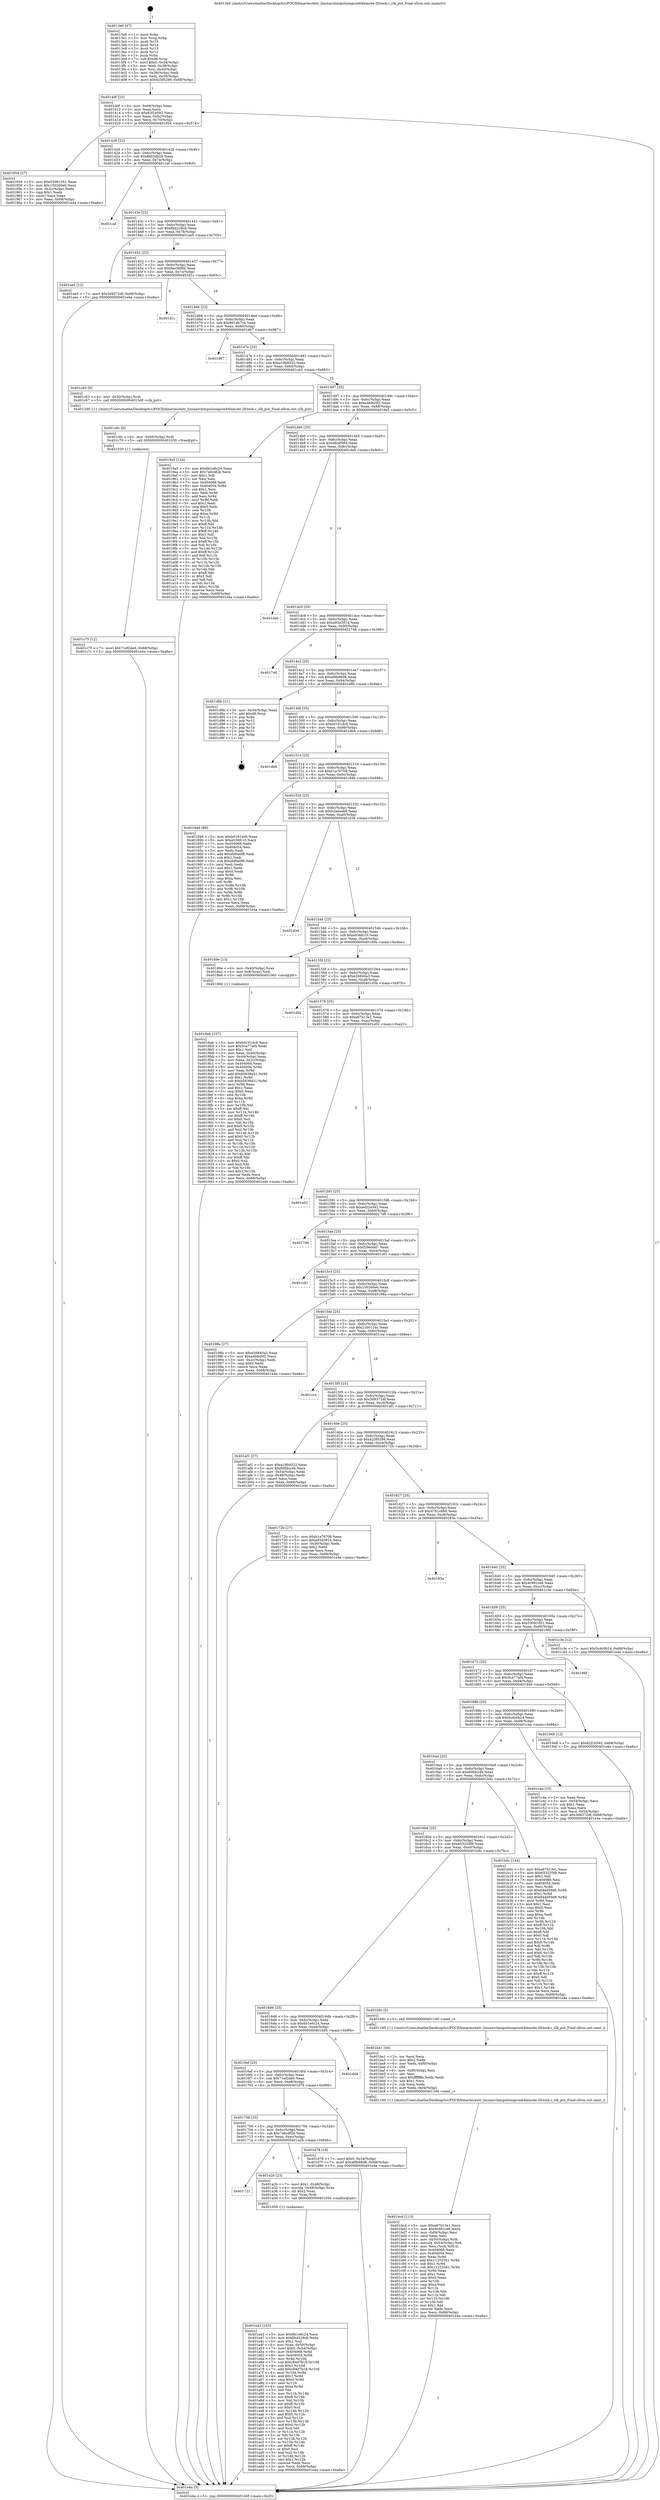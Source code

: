digraph "0x4013e0" {
  label = "0x4013e0 (/mnt/c/Users/mathe/Desktop/tcc/POCII/binaries/extr_linuxarchmipsloongson64lemote-2fclock.c_clk_put_Final-ollvm.out::main(0))"
  labelloc = "t"
  node[shape=record]

  Entry [label="",width=0.3,height=0.3,shape=circle,fillcolor=black,style=filled]
  "0x40140f" [label="{
     0x40140f [23]\l
     | [instrs]\l
     &nbsp;&nbsp;0x40140f \<+3\>: mov -0x68(%rbp),%eax\l
     &nbsp;&nbsp;0x401412 \<+2\>: mov %eax,%ecx\l
     &nbsp;&nbsp;0x401414 \<+6\>: sub $0x82f1b592,%ecx\l
     &nbsp;&nbsp;0x40141a \<+3\>: mov %eax,-0x6c(%rbp)\l
     &nbsp;&nbsp;0x40141d \<+3\>: mov %ecx,-0x70(%rbp)\l
     &nbsp;&nbsp;0x401420 \<+6\>: je 0000000000401954 \<main+0x574\>\l
  }"]
  "0x401954" [label="{
     0x401954 [27]\l
     | [instrs]\l
     &nbsp;&nbsp;0x401954 \<+5\>: mov $0x53081051,%eax\l
     &nbsp;&nbsp;0x401959 \<+5\>: mov $0x150260e6,%ecx\l
     &nbsp;&nbsp;0x40195e \<+3\>: mov -0x2c(%rbp),%edx\l
     &nbsp;&nbsp;0x401961 \<+3\>: cmp $0x1,%edx\l
     &nbsp;&nbsp;0x401964 \<+3\>: cmovl %ecx,%eax\l
     &nbsp;&nbsp;0x401967 \<+3\>: mov %eax,-0x68(%rbp)\l
     &nbsp;&nbsp;0x40196a \<+5\>: jmp 0000000000401e4a \<main+0xa6a\>\l
  }"]
  "0x401426" [label="{
     0x401426 [22]\l
     | [instrs]\l
     &nbsp;&nbsp;0x401426 \<+5\>: jmp 000000000040142b \<main+0x4b\>\l
     &nbsp;&nbsp;0x40142b \<+3\>: mov -0x6c(%rbp),%eax\l
     &nbsp;&nbsp;0x40142e \<+5\>: sub $0x86034b26,%eax\l
     &nbsp;&nbsp;0x401433 \<+3\>: mov %eax,-0x74(%rbp)\l
     &nbsp;&nbsp;0x401436 \<+6\>: je 0000000000401caf \<main+0x8cf\>\l
  }"]
  Exit [label="",width=0.3,height=0.3,shape=circle,fillcolor=black,style=filled,peripheries=2]
  "0x401caf" [label="{
     0x401caf\l
  }", style=dashed]
  "0x40143c" [label="{
     0x40143c [22]\l
     | [instrs]\l
     &nbsp;&nbsp;0x40143c \<+5\>: jmp 0000000000401441 \<main+0x61\>\l
     &nbsp;&nbsp;0x401441 \<+3\>: mov -0x6c(%rbp),%eax\l
     &nbsp;&nbsp;0x401444 \<+5\>: sub $0x8b4228c8,%eax\l
     &nbsp;&nbsp;0x401449 \<+3\>: mov %eax,-0x78(%rbp)\l
     &nbsp;&nbsp;0x40144c \<+6\>: je 0000000000401ae5 \<main+0x705\>\l
  }"]
  "0x401c75" [label="{
     0x401c75 [12]\l
     | [instrs]\l
     &nbsp;&nbsp;0x401c75 \<+7\>: movl $0x71ef2de0,-0x68(%rbp)\l
     &nbsp;&nbsp;0x401c7c \<+5\>: jmp 0000000000401e4a \<main+0xa6a\>\l
  }"]
  "0x401ae5" [label="{
     0x401ae5 [12]\l
     | [instrs]\l
     &nbsp;&nbsp;0x401ae5 \<+7\>: movl $0x3d8372df,-0x68(%rbp)\l
     &nbsp;&nbsp;0x401aec \<+5\>: jmp 0000000000401e4a \<main+0xa6a\>\l
  }"]
  "0x401452" [label="{
     0x401452 [22]\l
     | [instrs]\l
     &nbsp;&nbsp;0x401452 \<+5\>: jmp 0000000000401457 \<main+0x77\>\l
     &nbsp;&nbsp;0x401457 \<+3\>: mov -0x6c(%rbp),%eax\l
     &nbsp;&nbsp;0x40145a \<+5\>: sub $0x8ee56f0d,%eax\l
     &nbsp;&nbsp;0x40145f \<+3\>: mov %eax,-0x7c(%rbp)\l
     &nbsp;&nbsp;0x401462 \<+6\>: je 0000000000401d1c \<main+0x93c\>\l
  }"]
  "0x401c6c" [label="{
     0x401c6c [9]\l
     | [instrs]\l
     &nbsp;&nbsp;0x401c6c \<+4\>: mov -0x50(%rbp),%rdi\l
     &nbsp;&nbsp;0x401c70 \<+5\>: call 0000000000401030 \<free@plt\>\l
     | [calls]\l
     &nbsp;&nbsp;0x401030 \{1\} (unknown)\l
  }"]
  "0x401d1c" [label="{
     0x401d1c\l
  }", style=dashed]
  "0x401468" [label="{
     0x401468 [22]\l
     | [instrs]\l
     &nbsp;&nbsp;0x401468 \<+5\>: jmp 000000000040146d \<main+0x8d\>\l
     &nbsp;&nbsp;0x40146d \<+3\>: mov -0x6c(%rbp),%eax\l
     &nbsp;&nbsp;0x401470 \<+5\>: sub $0x9d1db7cb,%eax\l
     &nbsp;&nbsp;0x401475 \<+3\>: mov %eax,-0x80(%rbp)\l
     &nbsp;&nbsp;0x401478 \<+6\>: je 0000000000401d67 \<main+0x987\>\l
  }"]
  "0x401bcd" [label="{
     0x401bcd [113]\l
     | [instrs]\l
     &nbsp;&nbsp;0x401bcd \<+5\>: mov $0xe67b13e1,%ecx\l
     &nbsp;&nbsp;0x401bd2 \<+5\>: mov $0x4c991ce8,%edx\l
     &nbsp;&nbsp;0x401bd7 \<+6\>: mov -0xf4(%rbp),%esi\l
     &nbsp;&nbsp;0x401bdd \<+3\>: imul %eax,%esi\l
     &nbsp;&nbsp;0x401be0 \<+4\>: mov -0x50(%rbp),%rdi\l
     &nbsp;&nbsp;0x401be4 \<+4\>: movslq -0x54(%rbp),%r8\l
     &nbsp;&nbsp;0x401be8 \<+4\>: mov %esi,(%rdi,%r8,4)\l
     &nbsp;&nbsp;0x401bec \<+7\>: mov 0x404068,%eax\l
     &nbsp;&nbsp;0x401bf3 \<+7\>: mov 0x404054,%esi\l
     &nbsp;&nbsp;0x401bfa \<+3\>: mov %eax,%r9d\l
     &nbsp;&nbsp;0x401bfd \<+7\>: add $0x11252561,%r9d\l
     &nbsp;&nbsp;0x401c04 \<+4\>: sub $0x1,%r9d\l
     &nbsp;&nbsp;0x401c08 \<+7\>: sub $0x11252561,%r9d\l
     &nbsp;&nbsp;0x401c0f \<+4\>: imul %r9d,%eax\l
     &nbsp;&nbsp;0x401c13 \<+3\>: and $0x1,%eax\l
     &nbsp;&nbsp;0x401c16 \<+3\>: cmp $0x0,%eax\l
     &nbsp;&nbsp;0x401c19 \<+4\>: sete %r10b\l
     &nbsp;&nbsp;0x401c1d \<+3\>: cmp $0xa,%esi\l
     &nbsp;&nbsp;0x401c20 \<+4\>: setl %r11b\l
     &nbsp;&nbsp;0x401c24 \<+3\>: mov %r10b,%bl\l
     &nbsp;&nbsp;0x401c27 \<+3\>: and %r11b,%bl\l
     &nbsp;&nbsp;0x401c2a \<+3\>: xor %r11b,%r10b\l
     &nbsp;&nbsp;0x401c2d \<+3\>: or %r10b,%bl\l
     &nbsp;&nbsp;0x401c30 \<+3\>: test $0x1,%bl\l
     &nbsp;&nbsp;0x401c33 \<+3\>: cmovne %edx,%ecx\l
     &nbsp;&nbsp;0x401c36 \<+3\>: mov %ecx,-0x68(%rbp)\l
     &nbsp;&nbsp;0x401c39 \<+5\>: jmp 0000000000401e4a \<main+0xa6a\>\l
  }"]
  "0x401d67" [label="{
     0x401d67\l
  }", style=dashed]
  "0x40147e" [label="{
     0x40147e [25]\l
     | [instrs]\l
     &nbsp;&nbsp;0x40147e \<+5\>: jmp 0000000000401483 \<main+0xa3\>\l
     &nbsp;&nbsp;0x401483 \<+3\>: mov -0x6c(%rbp),%eax\l
     &nbsp;&nbsp;0x401486 \<+5\>: sub $0xa18b9322,%eax\l
     &nbsp;&nbsp;0x40148b \<+6\>: mov %eax,-0x84(%rbp)\l
     &nbsp;&nbsp;0x401491 \<+6\>: je 0000000000401c63 \<main+0x883\>\l
  }"]
  "0x401ba1" [label="{
     0x401ba1 [44]\l
     | [instrs]\l
     &nbsp;&nbsp;0x401ba1 \<+2\>: xor %ecx,%ecx\l
     &nbsp;&nbsp;0x401ba3 \<+5\>: mov $0x2,%edx\l
     &nbsp;&nbsp;0x401ba8 \<+6\>: mov %edx,-0xf0(%rbp)\l
     &nbsp;&nbsp;0x401bae \<+1\>: cltd\l
     &nbsp;&nbsp;0x401baf \<+6\>: mov -0xf0(%rbp),%esi\l
     &nbsp;&nbsp;0x401bb5 \<+2\>: idiv %esi\l
     &nbsp;&nbsp;0x401bb7 \<+6\>: imul $0xfffffffe,%edx,%edx\l
     &nbsp;&nbsp;0x401bbd \<+3\>: sub $0x1,%ecx\l
     &nbsp;&nbsp;0x401bc0 \<+2\>: sub %ecx,%edx\l
     &nbsp;&nbsp;0x401bc2 \<+6\>: mov %edx,-0xf4(%rbp)\l
     &nbsp;&nbsp;0x401bc8 \<+5\>: call 0000000000401160 \<next_i\>\l
     | [calls]\l
     &nbsp;&nbsp;0x401160 \{1\} (/mnt/c/Users/mathe/Desktop/tcc/POCII/binaries/extr_linuxarchmipsloongson64lemote-2fclock.c_clk_put_Final-ollvm.out::next_i)\l
  }"]
  "0x401c63" [label="{
     0x401c63 [9]\l
     | [instrs]\l
     &nbsp;&nbsp;0x401c63 \<+4\>: mov -0x50(%rbp),%rdi\l
     &nbsp;&nbsp;0x401c67 \<+5\>: call 00000000004013d0 \<clk_put\>\l
     | [calls]\l
     &nbsp;&nbsp;0x4013d0 \{1\} (/mnt/c/Users/mathe/Desktop/tcc/POCII/binaries/extr_linuxarchmipsloongson64lemote-2fclock.c_clk_put_Final-ollvm.out::clk_put)\l
  }"]
  "0x401497" [label="{
     0x401497 [25]\l
     | [instrs]\l
     &nbsp;&nbsp;0x401497 \<+5\>: jmp 000000000040149c \<main+0xbc\>\l
     &nbsp;&nbsp;0x40149c \<+3\>: mov -0x6c(%rbp),%eax\l
     &nbsp;&nbsp;0x40149f \<+5\>: sub $0xa4b8d5f2,%eax\l
     &nbsp;&nbsp;0x4014a4 \<+6\>: mov %eax,-0x88(%rbp)\l
     &nbsp;&nbsp;0x4014aa \<+6\>: je 00000000004019a5 \<main+0x5c5\>\l
  }"]
  "0x401a42" [label="{
     0x401a42 [163]\l
     | [instrs]\l
     &nbsp;&nbsp;0x401a42 \<+5\>: mov $0x6b1e6c24,%ecx\l
     &nbsp;&nbsp;0x401a47 \<+5\>: mov $0x8b4228c8,%edx\l
     &nbsp;&nbsp;0x401a4c \<+3\>: mov $0x1,%sil\l
     &nbsp;&nbsp;0x401a4f \<+4\>: mov %rax,-0x50(%rbp)\l
     &nbsp;&nbsp;0x401a53 \<+7\>: movl $0x0,-0x54(%rbp)\l
     &nbsp;&nbsp;0x401a5a \<+8\>: mov 0x404068,%r8d\l
     &nbsp;&nbsp;0x401a62 \<+8\>: mov 0x404054,%r9d\l
     &nbsp;&nbsp;0x401a6a \<+3\>: mov %r8d,%r10d\l
     &nbsp;&nbsp;0x401a6d \<+7\>: sub $0xc84d7b19,%r10d\l
     &nbsp;&nbsp;0x401a74 \<+4\>: sub $0x1,%r10d\l
     &nbsp;&nbsp;0x401a78 \<+7\>: add $0xc84d7b19,%r10d\l
     &nbsp;&nbsp;0x401a7f \<+4\>: imul %r10d,%r8d\l
     &nbsp;&nbsp;0x401a83 \<+4\>: and $0x1,%r8d\l
     &nbsp;&nbsp;0x401a87 \<+4\>: cmp $0x0,%r8d\l
     &nbsp;&nbsp;0x401a8b \<+4\>: sete %r11b\l
     &nbsp;&nbsp;0x401a8f \<+4\>: cmp $0xa,%r9d\l
     &nbsp;&nbsp;0x401a93 \<+3\>: setl %bl\l
     &nbsp;&nbsp;0x401a96 \<+3\>: mov %r11b,%r14b\l
     &nbsp;&nbsp;0x401a99 \<+4\>: xor $0xff,%r14b\l
     &nbsp;&nbsp;0x401a9d \<+3\>: mov %bl,%r15b\l
     &nbsp;&nbsp;0x401aa0 \<+4\>: xor $0xff,%r15b\l
     &nbsp;&nbsp;0x401aa4 \<+4\>: xor $0x0,%sil\l
     &nbsp;&nbsp;0x401aa8 \<+3\>: mov %r14b,%r12b\l
     &nbsp;&nbsp;0x401aab \<+4\>: and $0x0,%r12b\l
     &nbsp;&nbsp;0x401aaf \<+3\>: and %sil,%r11b\l
     &nbsp;&nbsp;0x401ab2 \<+3\>: mov %r15b,%r13b\l
     &nbsp;&nbsp;0x401ab5 \<+4\>: and $0x0,%r13b\l
     &nbsp;&nbsp;0x401ab9 \<+3\>: and %sil,%bl\l
     &nbsp;&nbsp;0x401abc \<+3\>: or %r11b,%r12b\l
     &nbsp;&nbsp;0x401abf \<+3\>: or %bl,%r13b\l
     &nbsp;&nbsp;0x401ac2 \<+3\>: xor %r13b,%r12b\l
     &nbsp;&nbsp;0x401ac5 \<+3\>: or %r15b,%r14b\l
     &nbsp;&nbsp;0x401ac8 \<+4\>: xor $0xff,%r14b\l
     &nbsp;&nbsp;0x401acc \<+4\>: or $0x0,%sil\l
     &nbsp;&nbsp;0x401ad0 \<+3\>: and %sil,%r14b\l
     &nbsp;&nbsp;0x401ad3 \<+3\>: or %r14b,%r12b\l
     &nbsp;&nbsp;0x401ad6 \<+4\>: test $0x1,%r12b\l
     &nbsp;&nbsp;0x401ada \<+3\>: cmovne %edx,%ecx\l
     &nbsp;&nbsp;0x401add \<+3\>: mov %ecx,-0x68(%rbp)\l
     &nbsp;&nbsp;0x401ae0 \<+5\>: jmp 0000000000401e4a \<main+0xa6a\>\l
  }"]
  "0x4019a5" [label="{
     0x4019a5 [134]\l
     | [instrs]\l
     &nbsp;&nbsp;0x4019a5 \<+5\>: mov $0x6b1e6c24,%eax\l
     &nbsp;&nbsp;0x4019aa \<+5\>: mov $0x7a6cdf2b,%ecx\l
     &nbsp;&nbsp;0x4019af \<+2\>: mov $0x1,%dl\l
     &nbsp;&nbsp;0x4019b1 \<+2\>: xor %esi,%esi\l
     &nbsp;&nbsp;0x4019b3 \<+7\>: mov 0x404068,%edi\l
     &nbsp;&nbsp;0x4019ba \<+8\>: mov 0x404054,%r8d\l
     &nbsp;&nbsp;0x4019c2 \<+3\>: sub $0x1,%esi\l
     &nbsp;&nbsp;0x4019c5 \<+3\>: mov %edi,%r9d\l
     &nbsp;&nbsp;0x4019c8 \<+3\>: add %esi,%r9d\l
     &nbsp;&nbsp;0x4019cb \<+4\>: imul %r9d,%edi\l
     &nbsp;&nbsp;0x4019cf \<+3\>: and $0x1,%edi\l
     &nbsp;&nbsp;0x4019d2 \<+3\>: cmp $0x0,%edi\l
     &nbsp;&nbsp;0x4019d5 \<+4\>: sete %r10b\l
     &nbsp;&nbsp;0x4019d9 \<+4\>: cmp $0xa,%r8d\l
     &nbsp;&nbsp;0x4019dd \<+4\>: setl %r11b\l
     &nbsp;&nbsp;0x4019e1 \<+3\>: mov %r10b,%bl\l
     &nbsp;&nbsp;0x4019e4 \<+3\>: xor $0xff,%bl\l
     &nbsp;&nbsp;0x4019e7 \<+3\>: mov %r11b,%r14b\l
     &nbsp;&nbsp;0x4019ea \<+4\>: xor $0xff,%r14b\l
     &nbsp;&nbsp;0x4019ee \<+3\>: xor $0x1,%dl\l
     &nbsp;&nbsp;0x4019f1 \<+3\>: mov %bl,%r15b\l
     &nbsp;&nbsp;0x4019f4 \<+4\>: and $0xff,%r15b\l
     &nbsp;&nbsp;0x4019f8 \<+3\>: and %dl,%r10b\l
     &nbsp;&nbsp;0x4019fb \<+3\>: mov %r14b,%r12b\l
     &nbsp;&nbsp;0x4019fe \<+4\>: and $0xff,%r12b\l
     &nbsp;&nbsp;0x401a02 \<+3\>: and %dl,%r11b\l
     &nbsp;&nbsp;0x401a05 \<+3\>: or %r10b,%r15b\l
     &nbsp;&nbsp;0x401a08 \<+3\>: or %r11b,%r12b\l
     &nbsp;&nbsp;0x401a0b \<+3\>: xor %r12b,%r15b\l
     &nbsp;&nbsp;0x401a0e \<+3\>: or %r14b,%bl\l
     &nbsp;&nbsp;0x401a11 \<+3\>: xor $0xff,%bl\l
     &nbsp;&nbsp;0x401a14 \<+3\>: or $0x1,%dl\l
     &nbsp;&nbsp;0x401a17 \<+2\>: and %dl,%bl\l
     &nbsp;&nbsp;0x401a19 \<+3\>: or %bl,%r15b\l
     &nbsp;&nbsp;0x401a1c \<+4\>: test $0x1,%r15b\l
     &nbsp;&nbsp;0x401a20 \<+3\>: cmovne %ecx,%eax\l
     &nbsp;&nbsp;0x401a23 \<+3\>: mov %eax,-0x68(%rbp)\l
     &nbsp;&nbsp;0x401a26 \<+5\>: jmp 0000000000401e4a \<main+0xa6a\>\l
  }"]
  "0x4014b0" [label="{
     0x4014b0 [25]\l
     | [instrs]\l
     &nbsp;&nbsp;0x4014b0 \<+5\>: jmp 00000000004014b5 \<main+0xd5\>\l
     &nbsp;&nbsp;0x4014b5 \<+3\>: mov -0x6c(%rbp),%eax\l
     &nbsp;&nbsp;0x4014b8 \<+5\>: sub $0xa8caf569,%eax\l
     &nbsp;&nbsp;0x4014bd \<+6\>: mov %eax,-0x8c(%rbp)\l
     &nbsp;&nbsp;0x4014c3 \<+6\>: je 0000000000401da0 \<main+0x9c0\>\l
  }"]
  "0x401721" [label="{
     0x401721\l
  }", style=dashed]
  "0x401da0" [label="{
     0x401da0\l
  }", style=dashed]
  "0x4014c9" [label="{
     0x4014c9 [25]\l
     | [instrs]\l
     &nbsp;&nbsp;0x4014c9 \<+5\>: jmp 00000000004014ce \<main+0xee\>\l
     &nbsp;&nbsp;0x4014ce \<+3\>: mov -0x6c(%rbp),%eax\l
     &nbsp;&nbsp;0x4014d1 \<+5\>: sub $0xa93d3914,%eax\l
     &nbsp;&nbsp;0x4014d6 \<+6\>: mov %eax,-0x90(%rbp)\l
     &nbsp;&nbsp;0x4014dc \<+6\>: je 0000000000401746 \<main+0x366\>\l
  }"]
  "0x401a2b" [label="{
     0x401a2b [23]\l
     | [instrs]\l
     &nbsp;&nbsp;0x401a2b \<+7\>: movl $0x1,-0x48(%rbp)\l
     &nbsp;&nbsp;0x401a32 \<+4\>: movslq -0x48(%rbp),%rax\l
     &nbsp;&nbsp;0x401a36 \<+4\>: shl $0x2,%rax\l
     &nbsp;&nbsp;0x401a3a \<+3\>: mov %rax,%rdi\l
     &nbsp;&nbsp;0x401a3d \<+5\>: call 0000000000401050 \<malloc@plt\>\l
     | [calls]\l
     &nbsp;&nbsp;0x401050 \{1\} (unknown)\l
  }"]
  "0x401746" [label="{
     0x401746\l
  }", style=dashed]
  "0x4014e2" [label="{
     0x4014e2 [25]\l
     | [instrs]\l
     &nbsp;&nbsp;0x4014e2 \<+5\>: jmp 00000000004014e7 \<main+0x107\>\l
     &nbsp;&nbsp;0x4014e7 \<+3\>: mov -0x6c(%rbp),%eax\l
     &nbsp;&nbsp;0x4014ea \<+5\>: sub $0xa9fb98d8,%eax\l
     &nbsp;&nbsp;0x4014ef \<+6\>: mov %eax,-0x94(%rbp)\l
     &nbsp;&nbsp;0x4014f5 \<+6\>: je 0000000000401d8b \<main+0x9ab\>\l
  }"]
  "0x401708" [label="{
     0x401708 [25]\l
     | [instrs]\l
     &nbsp;&nbsp;0x401708 \<+5\>: jmp 000000000040170d \<main+0x32d\>\l
     &nbsp;&nbsp;0x40170d \<+3\>: mov -0x6c(%rbp),%eax\l
     &nbsp;&nbsp;0x401710 \<+5\>: sub $0x7a6cdf2b,%eax\l
     &nbsp;&nbsp;0x401715 \<+6\>: mov %eax,-0xec(%rbp)\l
     &nbsp;&nbsp;0x40171b \<+6\>: je 0000000000401a2b \<main+0x64b\>\l
  }"]
  "0x401d8b" [label="{
     0x401d8b [21]\l
     | [instrs]\l
     &nbsp;&nbsp;0x401d8b \<+3\>: mov -0x34(%rbp),%eax\l
     &nbsp;&nbsp;0x401d8e \<+7\>: add $0xd8,%rsp\l
     &nbsp;&nbsp;0x401d95 \<+1\>: pop %rbx\l
     &nbsp;&nbsp;0x401d96 \<+2\>: pop %r12\l
     &nbsp;&nbsp;0x401d98 \<+2\>: pop %r13\l
     &nbsp;&nbsp;0x401d9a \<+2\>: pop %r14\l
     &nbsp;&nbsp;0x401d9c \<+2\>: pop %r15\l
     &nbsp;&nbsp;0x401d9e \<+1\>: pop %rbp\l
     &nbsp;&nbsp;0x401d9f \<+1\>: ret\l
  }"]
  "0x4014fb" [label="{
     0x4014fb [25]\l
     | [instrs]\l
     &nbsp;&nbsp;0x4014fb \<+5\>: jmp 0000000000401500 \<main+0x120\>\l
     &nbsp;&nbsp;0x401500 \<+3\>: mov -0x6c(%rbp),%eax\l
     &nbsp;&nbsp;0x401503 \<+5\>: sub $0xb0161dc8,%eax\l
     &nbsp;&nbsp;0x401508 \<+6\>: mov %eax,-0x98(%rbp)\l
     &nbsp;&nbsp;0x40150e \<+6\>: je 0000000000401db8 \<main+0x9d8\>\l
  }"]
  "0x401d78" [label="{
     0x401d78 [19]\l
     | [instrs]\l
     &nbsp;&nbsp;0x401d78 \<+7\>: movl $0x0,-0x34(%rbp)\l
     &nbsp;&nbsp;0x401d7f \<+7\>: movl $0xa9fb98d8,-0x68(%rbp)\l
     &nbsp;&nbsp;0x401d86 \<+5\>: jmp 0000000000401e4a \<main+0xa6a\>\l
  }"]
  "0x401db8" [label="{
     0x401db8\l
  }", style=dashed]
  "0x401514" [label="{
     0x401514 [25]\l
     | [instrs]\l
     &nbsp;&nbsp;0x401514 \<+5\>: jmp 0000000000401519 \<main+0x139\>\l
     &nbsp;&nbsp;0x401519 \<+3\>: mov -0x6c(%rbp),%eax\l
     &nbsp;&nbsp;0x40151c \<+5\>: sub $0xb1a76708,%eax\l
     &nbsp;&nbsp;0x401521 \<+6\>: mov %eax,-0x9c(%rbp)\l
     &nbsp;&nbsp;0x401527 \<+6\>: je 0000000000401846 \<main+0x466\>\l
  }"]
  "0x4016ef" [label="{
     0x4016ef [25]\l
     | [instrs]\l
     &nbsp;&nbsp;0x4016ef \<+5\>: jmp 00000000004016f4 \<main+0x314\>\l
     &nbsp;&nbsp;0x4016f4 \<+3\>: mov -0x6c(%rbp),%eax\l
     &nbsp;&nbsp;0x4016f7 \<+5\>: sub $0x71ef2de0,%eax\l
     &nbsp;&nbsp;0x4016fc \<+6\>: mov %eax,-0xe8(%rbp)\l
     &nbsp;&nbsp;0x401702 \<+6\>: je 0000000000401d78 \<main+0x998\>\l
  }"]
  "0x401846" [label="{
     0x401846 [88]\l
     | [instrs]\l
     &nbsp;&nbsp;0x401846 \<+5\>: mov $0xb0161dc8,%eax\l
     &nbsp;&nbsp;0x40184b \<+5\>: mov $0xe036fc10,%ecx\l
     &nbsp;&nbsp;0x401850 \<+7\>: mov 0x404068,%edx\l
     &nbsp;&nbsp;0x401857 \<+7\>: mov 0x404054,%esi\l
     &nbsp;&nbsp;0x40185e \<+2\>: mov %edx,%edi\l
     &nbsp;&nbsp;0x401860 \<+6\>: add $0xebf0a0f8,%edi\l
     &nbsp;&nbsp;0x401866 \<+3\>: sub $0x1,%edi\l
     &nbsp;&nbsp;0x401869 \<+6\>: sub $0xebf0a0f8,%edi\l
     &nbsp;&nbsp;0x40186f \<+3\>: imul %edi,%edx\l
     &nbsp;&nbsp;0x401872 \<+3\>: and $0x1,%edx\l
     &nbsp;&nbsp;0x401875 \<+3\>: cmp $0x0,%edx\l
     &nbsp;&nbsp;0x401878 \<+4\>: sete %r8b\l
     &nbsp;&nbsp;0x40187c \<+3\>: cmp $0xa,%esi\l
     &nbsp;&nbsp;0x40187f \<+4\>: setl %r9b\l
     &nbsp;&nbsp;0x401883 \<+3\>: mov %r8b,%r10b\l
     &nbsp;&nbsp;0x401886 \<+3\>: and %r9b,%r10b\l
     &nbsp;&nbsp;0x401889 \<+3\>: xor %r9b,%r8b\l
     &nbsp;&nbsp;0x40188c \<+3\>: or %r8b,%r10b\l
     &nbsp;&nbsp;0x40188f \<+4\>: test $0x1,%r10b\l
     &nbsp;&nbsp;0x401893 \<+3\>: cmovne %ecx,%eax\l
     &nbsp;&nbsp;0x401896 \<+3\>: mov %eax,-0x68(%rbp)\l
     &nbsp;&nbsp;0x401899 \<+5\>: jmp 0000000000401e4a \<main+0xa6a\>\l
  }"]
  "0x40152d" [label="{
     0x40152d [25]\l
     | [instrs]\l
     &nbsp;&nbsp;0x40152d \<+5\>: jmp 0000000000401532 \<main+0x152\>\l
     &nbsp;&nbsp;0x401532 \<+3\>: mov -0x6c(%rbp),%eax\l
     &nbsp;&nbsp;0x401535 \<+5\>: sub $0xb2eeaa69,%eax\l
     &nbsp;&nbsp;0x40153a \<+6\>: mov %eax,-0xa0(%rbp)\l
     &nbsp;&nbsp;0x401540 \<+6\>: je 0000000000401d3d \<main+0x95d\>\l
  }"]
  "0x401dd4" [label="{
     0x401dd4\l
  }", style=dashed]
  "0x401d3d" [label="{
     0x401d3d\l
  }", style=dashed]
  "0x401546" [label="{
     0x401546 [25]\l
     | [instrs]\l
     &nbsp;&nbsp;0x401546 \<+5\>: jmp 000000000040154b \<main+0x16b\>\l
     &nbsp;&nbsp;0x40154b \<+3\>: mov -0x6c(%rbp),%eax\l
     &nbsp;&nbsp;0x40154e \<+5\>: sub $0xe036fc10,%eax\l
     &nbsp;&nbsp;0x401553 \<+6\>: mov %eax,-0xa4(%rbp)\l
     &nbsp;&nbsp;0x401559 \<+6\>: je 000000000040189e \<main+0x4be\>\l
  }"]
  "0x4016d6" [label="{
     0x4016d6 [25]\l
     | [instrs]\l
     &nbsp;&nbsp;0x4016d6 \<+5\>: jmp 00000000004016db \<main+0x2fb\>\l
     &nbsp;&nbsp;0x4016db \<+3\>: mov -0x6c(%rbp),%eax\l
     &nbsp;&nbsp;0x4016de \<+5\>: sub $0x6b1e6c24,%eax\l
     &nbsp;&nbsp;0x4016e3 \<+6\>: mov %eax,-0xe4(%rbp)\l
     &nbsp;&nbsp;0x4016e9 \<+6\>: je 0000000000401dd4 \<main+0x9f4\>\l
  }"]
  "0x40189e" [label="{
     0x40189e [13]\l
     | [instrs]\l
     &nbsp;&nbsp;0x40189e \<+4\>: mov -0x40(%rbp),%rax\l
     &nbsp;&nbsp;0x4018a2 \<+4\>: mov 0x8(%rax),%rdi\l
     &nbsp;&nbsp;0x4018a6 \<+5\>: call 0000000000401060 \<atoi@plt\>\l
     | [calls]\l
     &nbsp;&nbsp;0x401060 \{1\} (unknown)\l
  }"]
  "0x40155f" [label="{
     0x40155f [25]\l
     | [instrs]\l
     &nbsp;&nbsp;0x40155f \<+5\>: jmp 0000000000401564 \<main+0x184\>\l
     &nbsp;&nbsp;0x401564 \<+3\>: mov -0x6c(%rbp),%eax\l
     &nbsp;&nbsp;0x401567 \<+5\>: sub $0xe26840a3,%eax\l
     &nbsp;&nbsp;0x40156c \<+6\>: mov %eax,-0xa8(%rbp)\l
     &nbsp;&nbsp;0x401572 \<+6\>: je 0000000000401d5b \<main+0x97b\>\l
  }"]
  "0x401b9c" [label="{
     0x401b9c [5]\l
     | [instrs]\l
     &nbsp;&nbsp;0x401b9c \<+5\>: call 0000000000401160 \<next_i\>\l
     | [calls]\l
     &nbsp;&nbsp;0x401160 \{1\} (/mnt/c/Users/mathe/Desktop/tcc/POCII/binaries/extr_linuxarchmipsloongson64lemote-2fclock.c_clk_put_Final-ollvm.out::next_i)\l
  }"]
  "0x401d5b" [label="{
     0x401d5b\l
  }", style=dashed]
  "0x401578" [label="{
     0x401578 [25]\l
     | [instrs]\l
     &nbsp;&nbsp;0x401578 \<+5\>: jmp 000000000040157d \<main+0x19d\>\l
     &nbsp;&nbsp;0x40157d \<+3\>: mov -0x6c(%rbp),%eax\l
     &nbsp;&nbsp;0x401580 \<+5\>: sub $0xe67b13e1,%eax\l
     &nbsp;&nbsp;0x401585 \<+6\>: mov %eax,-0xac(%rbp)\l
     &nbsp;&nbsp;0x40158b \<+6\>: je 0000000000401e02 \<main+0xa22\>\l
  }"]
  "0x4016bd" [label="{
     0x4016bd [25]\l
     | [instrs]\l
     &nbsp;&nbsp;0x4016bd \<+5\>: jmp 00000000004016c2 \<main+0x2e2\>\l
     &nbsp;&nbsp;0x4016c2 \<+3\>: mov -0x6c(%rbp),%eax\l
     &nbsp;&nbsp;0x4016c5 \<+5\>: sub $0x653235f9,%eax\l
     &nbsp;&nbsp;0x4016ca \<+6\>: mov %eax,-0xe0(%rbp)\l
     &nbsp;&nbsp;0x4016d0 \<+6\>: je 0000000000401b9c \<main+0x7bc\>\l
  }"]
  "0x401e02" [label="{
     0x401e02\l
  }", style=dashed]
  "0x401591" [label="{
     0x401591 [25]\l
     | [instrs]\l
     &nbsp;&nbsp;0x401591 \<+5\>: jmp 0000000000401596 \<main+0x1b6\>\l
     &nbsp;&nbsp;0x401596 \<+3\>: mov -0x6c(%rbp),%eax\l
     &nbsp;&nbsp;0x401599 \<+5\>: sub $0xed22e542,%eax\l
     &nbsp;&nbsp;0x40159e \<+6\>: mov %eax,-0xb0(%rbp)\l
     &nbsp;&nbsp;0x4015a4 \<+6\>: je 00000000004017d6 \<main+0x3f6\>\l
  }"]
  "0x401b0c" [label="{
     0x401b0c [144]\l
     | [instrs]\l
     &nbsp;&nbsp;0x401b0c \<+5\>: mov $0xe67b13e1,%eax\l
     &nbsp;&nbsp;0x401b11 \<+5\>: mov $0x653235f9,%ecx\l
     &nbsp;&nbsp;0x401b16 \<+2\>: mov $0x1,%dl\l
     &nbsp;&nbsp;0x401b18 \<+7\>: mov 0x404068,%esi\l
     &nbsp;&nbsp;0x401b1f \<+7\>: mov 0x404054,%edi\l
     &nbsp;&nbsp;0x401b26 \<+3\>: mov %esi,%r8d\l
     &nbsp;&nbsp;0x401b29 \<+7\>: sub $0x64dd59d6,%r8d\l
     &nbsp;&nbsp;0x401b30 \<+4\>: sub $0x1,%r8d\l
     &nbsp;&nbsp;0x401b34 \<+7\>: add $0x64dd59d6,%r8d\l
     &nbsp;&nbsp;0x401b3b \<+4\>: imul %r8d,%esi\l
     &nbsp;&nbsp;0x401b3f \<+3\>: and $0x1,%esi\l
     &nbsp;&nbsp;0x401b42 \<+3\>: cmp $0x0,%esi\l
     &nbsp;&nbsp;0x401b45 \<+4\>: sete %r9b\l
     &nbsp;&nbsp;0x401b49 \<+3\>: cmp $0xa,%edi\l
     &nbsp;&nbsp;0x401b4c \<+4\>: setl %r10b\l
     &nbsp;&nbsp;0x401b50 \<+3\>: mov %r9b,%r11b\l
     &nbsp;&nbsp;0x401b53 \<+4\>: xor $0xff,%r11b\l
     &nbsp;&nbsp;0x401b57 \<+3\>: mov %r10b,%bl\l
     &nbsp;&nbsp;0x401b5a \<+3\>: xor $0xff,%bl\l
     &nbsp;&nbsp;0x401b5d \<+3\>: xor $0x0,%dl\l
     &nbsp;&nbsp;0x401b60 \<+3\>: mov %r11b,%r14b\l
     &nbsp;&nbsp;0x401b63 \<+4\>: and $0x0,%r14b\l
     &nbsp;&nbsp;0x401b67 \<+3\>: and %dl,%r9b\l
     &nbsp;&nbsp;0x401b6a \<+3\>: mov %bl,%r15b\l
     &nbsp;&nbsp;0x401b6d \<+4\>: and $0x0,%r15b\l
     &nbsp;&nbsp;0x401b71 \<+3\>: and %dl,%r10b\l
     &nbsp;&nbsp;0x401b74 \<+3\>: or %r9b,%r14b\l
     &nbsp;&nbsp;0x401b77 \<+3\>: or %r10b,%r15b\l
     &nbsp;&nbsp;0x401b7a \<+3\>: xor %r15b,%r14b\l
     &nbsp;&nbsp;0x401b7d \<+3\>: or %bl,%r11b\l
     &nbsp;&nbsp;0x401b80 \<+4\>: xor $0xff,%r11b\l
     &nbsp;&nbsp;0x401b84 \<+3\>: or $0x0,%dl\l
     &nbsp;&nbsp;0x401b87 \<+3\>: and %dl,%r11b\l
     &nbsp;&nbsp;0x401b8a \<+3\>: or %r11b,%r14b\l
     &nbsp;&nbsp;0x401b8d \<+4\>: test $0x1,%r14b\l
     &nbsp;&nbsp;0x401b91 \<+3\>: cmovne %ecx,%eax\l
     &nbsp;&nbsp;0x401b94 \<+3\>: mov %eax,-0x68(%rbp)\l
     &nbsp;&nbsp;0x401b97 \<+5\>: jmp 0000000000401e4a \<main+0xa6a\>\l
  }"]
  "0x4017d6" [label="{
     0x4017d6\l
  }", style=dashed]
  "0x4015aa" [label="{
     0x4015aa [25]\l
     | [instrs]\l
     &nbsp;&nbsp;0x4015aa \<+5\>: jmp 00000000004015af \<main+0x1cf\>\l
     &nbsp;&nbsp;0x4015af \<+3\>: mov -0x6c(%rbp),%eax\l
     &nbsp;&nbsp;0x4015b2 \<+5\>: sub $0xf29e0dd7,%eax\l
     &nbsp;&nbsp;0x4015b7 \<+6\>: mov %eax,-0xb4(%rbp)\l
     &nbsp;&nbsp;0x4015bd \<+6\>: je 0000000000401c81 \<main+0x8a1\>\l
  }"]
  "0x4016a4" [label="{
     0x4016a4 [25]\l
     | [instrs]\l
     &nbsp;&nbsp;0x4016a4 \<+5\>: jmp 00000000004016a9 \<main+0x2c9\>\l
     &nbsp;&nbsp;0x4016a9 \<+3\>: mov -0x6c(%rbp),%eax\l
     &nbsp;&nbsp;0x4016ac \<+5\>: sub $0x60fdcc4b,%eax\l
     &nbsp;&nbsp;0x4016b1 \<+6\>: mov %eax,-0xdc(%rbp)\l
     &nbsp;&nbsp;0x4016b7 \<+6\>: je 0000000000401b0c \<main+0x72c\>\l
  }"]
  "0x401c81" [label="{
     0x401c81\l
  }", style=dashed]
  "0x4015c3" [label="{
     0x4015c3 [25]\l
     | [instrs]\l
     &nbsp;&nbsp;0x4015c3 \<+5\>: jmp 00000000004015c8 \<main+0x1e8\>\l
     &nbsp;&nbsp;0x4015c8 \<+3\>: mov -0x6c(%rbp),%eax\l
     &nbsp;&nbsp;0x4015cb \<+5\>: sub $0x150260e6,%eax\l
     &nbsp;&nbsp;0x4015d0 \<+6\>: mov %eax,-0xb8(%rbp)\l
     &nbsp;&nbsp;0x4015d6 \<+6\>: je 000000000040198a \<main+0x5aa\>\l
  }"]
  "0x401c4a" [label="{
     0x401c4a [25]\l
     | [instrs]\l
     &nbsp;&nbsp;0x401c4a \<+2\>: xor %eax,%eax\l
     &nbsp;&nbsp;0x401c4c \<+3\>: mov -0x54(%rbp),%ecx\l
     &nbsp;&nbsp;0x401c4f \<+3\>: sub $0x1,%eax\l
     &nbsp;&nbsp;0x401c52 \<+2\>: sub %eax,%ecx\l
     &nbsp;&nbsp;0x401c54 \<+3\>: mov %ecx,-0x54(%rbp)\l
     &nbsp;&nbsp;0x401c57 \<+7\>: movl $0x3d8372df,-0x68(%rbp)\l
     &nbsp;&nbsp;0x401c5e \<+5\>: jmp 0000000000401e4a \<main+0xa6a\>\l
  }"]
  "0x40198a" [label="{
     0x40198a [27]\l
     | [instrs]\l
     &nbsp;&nbsp;0x40198a \<+5\>: mov $0xe26840a3,%eax\l
     &nbsp;&nbsp;0x40198f \<+5\>: mov $0xa4b8d5f2,%ecx\l
     &nbsp;&nbsp;0x401994 \<+3\>: mov -0x2c(%rbp),%edx\l
     &nbsp;&nbsp;0x401997 \<+3\>: cmp $0x0,%edx\l
     &nbsp;&nbsp;0x40199a \<+3\>: cmove %ecx,%eax\l
     &nbsp;&nbsp;0x40199d \<+3\>: mov %eax,-0x68(%rbp)\l
     &nbsp;&nbsp;0x4019a0 \<+5\>: jmp 0000000000401e4a \<main+0xa6a\>\l
  }"]
  "0x4015dc" [label="{
     0x4015dc [25]\l
     | [instrs]\l
     &nbsp;&nbsp;0x4015dc \<+5\>: jmp 00000000004015e1 \<main+0x201\>\l
     &nbsp;&nbsp;0x4015e1 \<+3\>: mov -0x6c(%rbp),%eax\l
     &nbsp;&nbsp;0x4015e4 \<+5\>: sub $0x21b0114c,%eax\l
     &nbsp;&nbsp;0x4015e9 \<+6\>: mov %eax,-0xbc(%rbp)\l
     &nbsp;&nbsp;0x4015ef \<+6\>: je 0000000000401cca \<main+0x8ea\>\l
  }"]
  "0x40168b" [label="{
     0x40168b [25]\l
     | [instrs]\l
     &nbsp;&nbsp;0x40168b \<+5\>: jmp 0000000000401690 \<main+0x2b0\>\l
     &nbsp;&nbsp;0x401690 \<+3\>: mov -0x6c(%rbp),%eax\l
     &nbsp;&nbsp;0x401693 \<+5\>: sub $0x5cdc0b24,%eax\l
     &nbsp;&nbsp;0x401698 \<+6\>: mov %eax,-0xd8(%rbp)\l
     &nbsp;&nbsp;0x40169e \<+6\>: je 0000000000401c4a \<main+0x86a\>\l
  }"]
  "0x401cca" [label="{
     0x401cca\l
  }", style=dashed]
  "0x4015f5" [label="{
     0x4015f5 [25]\l
     | [instrs]\l
     &nbsp;&nbsp;0x4015f5 \<+5\>: jmp 00000000004015fa \<main+0x21a\>\l
     &nbsp;&nbsp;0x4015fa \<+3\>: mov -0x6c(%rbp),%eax\l
     &nbsp;&nbsp;0x4015fd \<+5\>: sub $0x3d8372df,%eax\l
     &nbsp;&nbsp;0x401602 \<+6\>: mov %eax,-0xc0(%rbp)\l
     &nbsp;&nbsp;0x401608 \<+6\>: je 0000000000401af1 \<main+0x711\>\l
  }"]
  "0x401948" [label="{
     0x401948 [12]\l
     | [instrs]\l
     &nbsp;&nbsp;0x401948 \<+7\>: movl $0x82f1b592,-0x68(%rbp)\l
     &nbsp;&nbsp;0x40194f \<+5\>: jmp 0000000000401e4a \<main+0xa6a\>\l
  }"]
  "0x401af1" [label="{
     0x401af1 [27]\l
     | [instrs]\l
     &nbsp;&nbsp;0x401af1 \<+5\>: mov $0xa18b9322,%eax\l
     &nbsp;&nbsp;0x401af6 \<+5\>: mov $0x60fdcc4b,%ecx\l
     &nbsp;&nbsp;0x401afb \<+3\>: mov -0x54(%rbp),%edx\l
     &nbsp;&nbsp;0x401afe \<+3\>: cmp -0x48(%rbp),%edx\l
     &nbsp;&nbsp;0x401b01 \<+3\>: cmovl %ecx,%eax\l
     &nbsp;&nbsp;0x401b04 \<+3\>: mov %eax,-0x68(%rbp)\l
     &nbsp;&nbsp;0x401b07 \<+5\>: jmp 0000000000401e4a \<main+0xa6a\>\l
  }"]
  "0x40160e" [label="{
     0x40160e [25]\l
     | [instrs]\l
     &nbsp;&nbsp;0x40160e \<+5\>: jmp 0000000000401613 \<main+0x233\>\l
     &nbsp;&nbsp;0x401613 \<+3\>: mov -0x6c(%rbp),%eax\l
     &nbsp;&nbsp;0x401616 \<+5\>: sub $0x425f0299,%eax\l
     &nbsp;&nbsp;0x40161b \<+6\>: mov %eax,-0xc4(%rbp)\l
     &nbsp;&nbsp;0x401621 \<+6\>: je 000000000040172b \<main+0x34b\>\l
  }"]
  "0x401672" [label="{
     0x401672 [25]\l
     | [instrs]\l
     &nbsp;&nbsp;0x401672 \<+5\>: jmp 0000000000401677 \<main+0x297\>\l
     &nbsp;&nbsp;0x401677 \<+3\>: mov -0x6c(%rbp),%eax\l
     &nbsp;&nbsp;0x40167a \<+5\>: sub $0x5ca77af4,%eax\l
     &nbsp;&nbsp;0x40167f \<+6\>: mov %eax,-0xd4(%rbp)\l
     &nbsp;&nbsp;0x401685 \<+6\>: je 0000000000401948 \<main+0x568\>\l
  }"]
  "0x40172b" [label="{
     0x40172b [27]\l
     | [instrs]\l
     &nbsp;&nbsp;0x40172b \<+5\>: mov $0xb1a76708,%eax\l
     &nbsp;&nbsp;0x401730 \<+5\>: mov $0xa93d3914,%ecx\l
     &nbsp;&nbsp;0x401735 \<+3\>: mov -0x30(%rbp),%edx\l
     &nbsp;&nbsp;0x401738 \<+3\>: cmp $0x2,%edx\l
     &nbsp;&nbsp;0x40173b \<+3\>: cmovne %ecx,%eax\l
     &nbsp;&nbsp;0x40173e \<+3\>: mov %eax,-0x68(%rbp)\l
     &nbsp;&nbsp;0x401741 \<+5\>: jmp 0000000000401e4a \<main+0xa6a\>\l
  }"]
  "0x401627" [label="{
     0x401627 [25]\l
     | [instrs]\l
     &nbsp;&nbsp;0x401627 \<+5\>: jmp 000000000040162c \<main+0x24c\>\l
     &nbsp;&nbsp;0x40162c \<+3\>: mov -0x6c(%rbp),%eax\l
     &nbsp;&nbsp;0x40162f \<+5\>: sub $0x4781c8b0,%eax\l
     &nbsp;&nbsp;0x401634 \<+6\>: mov %eax,-0xc8(%rbp)\l
     &nbsp;&nbsp;0x40163a \<+6\>: je 000000000040183a \<main+0x45a\>\l
  }"]
  "0x401e4a" [label="{
     0x401e4a [5]\l
     | [instrs]\l
     &nbsp;&nbsp;0x401e4a \<+5\>: jmp 000000000040140f \<main+0x2f\>\l
  }"]
  "0x4013e0" [label="{
     0x4013e0 [47]\l
     | [instrs]\l
     &nbsp;&nbsp;0x4013e0 \<+1\>: push %rbp\l
     &nbsp;&nbsp;0x4013e1 \<+3\>: mov %rsp,%rbp\l
     &nbsp;&nbsp;0x4013e4 \<+2\>: push %r15\l
     &nbsp;&nbsp;0x4013e6 \<+2\>: push %r14\l
     &nbsp;&nbsp;0x4013e8 \<+2\>: push %r13\l
     &nbsp;&nbsp;0x4013ea \<+2\>: push %r12\l
     &nbsp;&nbsp;0x4013ec \<+1\>: push %rbx\l
     &nbsp;&nbsp;0x4013ed \<+7\>: sub $0xd8,%rsp\l
     &nbsp;&nbsp;0x4013f4 \<+7\>: movl $0x0,-0x34(%rbp)\l
     &nbsp;&nbsp;0x4013fb \<+3\>: mov %edi,-0x38(%rbp)\l
     &nbsp;&nbsp;0x4013fe \<+4\>: mov %rsi,-0x40(%rbp)\l
     &nbsp;&nbsp;0x401402 \<+3\>: mov -0x38(%rbp),%edi\l
     &nbsp;&nbsp;0x401405 \<+3\>: mov %edi,-0x30(%rbp)\l
     &nbsp;&nbsp;0x401408 \<+7\>: movl $0x425f0299,-0x68(%rbp)\l
  }"]
  "0x4018ab" [label="{
     0x4018ab [157]\l
     | [instrs]\l
     &nbsp;&nbsp;0x4018ab \<+5\>: mov $0xb0161dc8,%ecx\l
     &nbsp;&nbsp;0x4018b0 \<+5\>: mov $0x5ca77af4,%edx\l
     &nbsp;&nbsp;0x4018b5 \<+3\>: mov $0x1,%sil\l
     &nbsp;&nbsp;0x4018b8 \<+3\>: mov %eax,-0x44(%rbp)\l
     &nbsp;&nbsp;0x4018bb \<+3\>: mov -0x44(%rbp),%eax\l
     &nbsp;&nbsp;0x4018be \<+3\>: mov %eax,-0x2c(%rbp)\l
     &nbsp;&nbsp;0x4018c1 \<+7\>: mov 0x404068,%eax\l
     &nbsp;&nbsp;0x4018c8 \<+8\>: mov 0x404054,%r8d\l
     &nbsp;&nbsp;0x4018d0 \<+3\>: mov %eax,%r9d\l
     &nbsp;&nbsp;0x4018d3 \<+7\>: add $0xb5638a31,%r9d\l
     &nbsp;&nbsp;0x4018da \<+4\>: sub $0x1,%r9d\l
     &nbsp;&nbsp;0x4018de \<+7\>: sub $0xb5638a31,%r9d\l
     &nbsp;&nbsp;0x4018e5 \<+4\>: imul %r9d,%eax\l
     &nbsp;&nbsp;0x4018e9 \<+3\>: and $0x1,%eax\l
     &nbsp;&nbsp;0x4018ec \<+3\>: cmp $0x0,%eax\l
     &nbsp;&nbsp;0x4018ef \<+4\>: sete %r10b\l
     &nbsp;&nbsp;0x4018f3 \<+4\>: cmp $0xa,%r8d\l
     &nbsp;&nbsp;0x4018f7 \<+4\>: setl %r11b\l
     &nbsp;&nbsp;0x4018fb \<+3\>: mov %r10b,%bl\l
     &nbsp;&nbsp;0x4018fe \<+3\>: xor $0xff,%bl\l
     &nbsp;&nbsp;0x401901 \<+3\>: mov %r11b,%r14b\l
     &nbsp;&nbsp;0x401904 \<+4\>: xor $0xff,%r14b\l
     &nbsp;&nbsp;0x401908 \<+4\>: xor $0x0,%sil\l
     &nbsp;&nbsp;0x40190c \<+3\>: mov %bl,%r15b\l
     &nbsp;&nbsp;0x40190f \<+4\>: and $0x0,%r15b\l
     &nbsp;&nbsp;0x401913 \<+3\>: and %sil,%r10b\l
     &nbsp;&nbsp;0x401916 \<+3\>: mov %r14b,%r12b\l
     &nbsp;&nbsp;0x401919 \<+4\>: and $0x0,%r12b\l
     &nbsp;&nbsp;0x40191d \<+3\>: and %sil,%r11b\l
     &nbsp;&nbsp;0x401920 \<+3\>: or %r10b,%r15b\l
     &nbsp;&nbsp;0x401923 \<+3\>: or %r11b,%r12b\l
     &nbsp;&nbsp;0x401926 \<+3\>: xor %r12b,%r15b\l
     &nbsp;&nbsp;0x401929 \<+3\>: or %r14b,%bl\l
     &nbsp;&nbsp;0x40192c \<+3\>: xor $0xff,%bl\l
     &nbsp;&nbsp;0x40192f \<+4\>: or $0x0,%sil\l
     &nbsp;&nbsp;0x401933 \<+3\>: and %sil,%bl\l
     &nbsp;&nbsp;0x401936 \<+3\>: or %bl,%r15b\l
     &nbsp;&nbsp;0x401939 \<+4\>: test $0x1,%r15b\l
     &nbsp;&nbsp;0x40193d \<+3\>: cmovne %edx,%ecx\l
     &nbsp;&nbsp;0x401940 \<+3\>: mov %ecx,-0x68(%rbp)\l
     &nbsp;&nbsp;0x401943 \<+5\>: jmp 0000000000401e4a \<main+0xa6a\>\l
  }"]
  "0x40196f" [label="{
     0x40196f\l
  }", style=dashed]
  "0x40183a" [label="{
     0x40183a\l
  }", style=dashed]
  "0x401640" [label="{
     0x401640 [25]\l
     | [instrs]\l
     &nbsp;&nbsp;0x401640 \<+5\>: jmp 0000000000401645 \<main+0x265\>\l
     &nbsp;&nbsp;0x401645 \<+3\>: mov -0x6c(%rbp),%eax\l
     &nbsp;&nbsp;0x401648 \<+5\>: sub $0x4c991ce8,%eax\l
     &nbsp;&nbsp;0x40164d \<+6\>: mov %eax,-0xcc(%rbp)\l
     &nbsp;&nbsp;0x401653 \<+6\>: je 0000000000401c3e \<main+0x85e\>\l
  }"]
  "0x401659" [label="{
     0x401659 [25]\l
     | [instrs]\l
     &nbsp;&nbsp;0x401659 \<+5\>: jmp 000000000040165e \<main+0x27e\>\l
     &nbsp;&nbsp;0x40165e \<+3\>: mov -0x6c(%rbp),%eax\l
     &nbsp;&nbsp;0x401661 \<+5\>: sub $0x53081051,%eax\l
     &nbsp;&nbsp;0x401666 \<+6\>: mov %eax,-0xd0(%rbp)\l
     &nbsp;&nbsp;0x40166c \<+6\>: je 000000000040196f \<main+0x58f\>\l
  }"]
  "0x401c3e" [label="{
     0x401c3e [12]\l
     | [instrs]\l
     &nbsp;&nbsp;0x401c3e \<+7\>: movl $0x5cdc0b24,-0x68(%rbp)\l
     &nbsp;&nbsp;0x401c45 \<+5\>: jmp 0000000000401e4a \<main+0xa6a\>\l
  }"]
  Entry -> "0x4013e0" [label=" 1"]
  "0x40140f" -> "0x401954" [label=" 1"]
  "0x40140f" -> "0x401426" [label=" 17"]
  "0x401d8b" -> Exit [label=" 1"]
  "0x401426" -> "0x401caf" [label=" 0"]
  "0x401426" -> "0x40143c" [label=" 17"]
  "0x401d78" -> "0x401e4a" [label=" 1"]
  "0x40143c" -> "0x401ae5" [label=" 1"]
  "0x40143c" -> "0x401452" [label=" 16"]
  "0x401c75" -> "0x401e4a" [label=" 1"]
  "0x401452" -> "0x401d1c" [label=" 0"]
  "0x401452" -> "0x401468" [label=" 16"]
  "0x401c6c" -> "0x401c75" [label=" 1"]
  "0x401468" -> "0x401d67" [label=" 0"]
  "0x401468" -> "0x40147e" [label=" 16"]
  "0x401c63" -> "0x401c6c" [label=" 1"]
  "0x40147e" -> "0x401c63" [label=" 1"]
  "0x40147e" -> "0x401497" [label=" 15"]
  "0x401c4a" -> "0x401e4a" [label=" 1"]
  "0x401497" -> "0x4019a5" [label=" 1"]
  "0x401497" -> "0x4014b0" [label=" 14"]
  "0x401c3e" -> "0x401e4a" [label=" 1"]
  "0x4014b0" -> "0x401da0" [label=" 0"]
  "0x4014b0" -> "0x4014c9" [label=" 14"]
  "0x401bcd" -> "0x401e4a" [label=" 1"]
  "0x4014c9" -> "0x401746" [label=" 0"]
  "0x4014c9" -> "0x4014e2" [label=" 14"]
  "0x401ba1" -> "0x401bcd" [label=" 1"]
  "0x4014e2" -> "0x401d8b" [label=" 1"]
  "0x4014e2" -> "0x4014fb" [label=" 13"]
  "0x401b0c" -> "0x401e4a" [label=" 1"]
  "0x4014fb" -> "0x401db8" [label=" 0"]
  "0x4014fb" -> "0x401514" [label=" 13"]
  "0x401af1" -> "0x401e4a" [label=" 2"]
  "0x401514" -> "0x401846" [label=" 1"]
  "0x401514" -> "0x40152d" [label=" 12"]
  "0x401a42" -> "0x401e4a" [label=" 1"]
  "0x40152d" -> "0x401d3d" [label=" 0"]
  "0x40152d" -> "0x401546" [label=" 12"]
  "0x401a2b" -> "0x401a42" [label=" 1"]
  "0x401546" -> "0x40189e" [label=" 1"]
  "0x401546" -> "0x40155f" [label=" 11"]
  "0x401708" -> "0x401a2b" [label=" 1"]
  "0x40155f" -> "0x401d5b" [label=" 0"]
  "0x40155f" -> "0x401578" [label=" 11"]
  "0x401b9c" -> "0x401ba1" [label=" 1"]
  "0x401578" -> "0x401e02" [label=" 0"]
  "0x401578" -> "0x401591" [label=" 11"]
  "0x4016ef" -> "0x401d78" [label=" 1"]
  "0x401591" -> "0x4017d6" [label=" 0"]
  "0x401591" -> "0x4015aa" [label=" 11"]
  "0x401ae5" -> "0x401e4a" [label=" 1"]
  "0x4015aa" -> "0x401c81" [label=" 0"]
  "0x4015aa" -> "0x4015c3" [label=" 11"]
  "0x4016d6" -> "0x401dd4" [label=" 0"]
  "0x4015c3" -> "0x40198a" [label=" 1"]
  "0x4015c3" -> "0x4015dc" [label=" 10"]
  "0x401708" -> "0x401721" [label=" 0"]
  "0x4015dc" -> "0x401cca" [label=" 0"]
  "0x4015dc" -> "0x4015f5" [label=" 10"]
  "0x4016bd" -> "0x401b9c" [label=" 1"]
  "0x4015f5" -> "0x401af1" [label=" 2"]
  "0x4015f5" -> "0x40160e" [label=" 8"]
  "0x4016ef" -> "0x401708" [label=" 1"]
  "0x40160e" -> "0x40172b" [label=" 1"]
  "0x40160e" -> "0x401627" [label=" 7"]
  "0x40172b" -> "0x401e4a" [label=" 1"]
  "0x4013e0" -> "0x40140f" [label=" 1"]
  "0x401e4a" -> "0x40140f" [label=" 17"]
  "0x401846" -> "0x401e4a" [label=" 1"]
  "0x40189e" -> "0x4018ab" [label=" 1"]
  "0x4018ab" -> "0x401e4a" [label=" 1"]
  "0x4016a4" -> "0x401b0c" [label=" 1"]
  "0x401627" -> "0x40183a" [label=" 0"]
  "0x401627" -> "0x401640" [label=" 7"]
  "0x4016d6" -> "0x4016ef" [label=" 2"]
  "0x401640" -> "0x401c3e" [label=" 1"]
  "0x401640" -> "0x401659" [label=" 6"]
  "0x40168b" -> "0x4016a4" [label=" 4"]
  "0x401659" -> "0x40196f" [label=" 0"]
  "0x401659" -> "0x401672" [label=" 6"]
  "0x4016a4" -> "0x4016bd" [label=" 3"]
  "0x401672" -> "0x401948" [label=" 1"]
  "0x401672" -> "0x40168b" [label=" 5"]
  "0x401948" -> "0x401e4a" [label=" 1"]
  "0x401954" -> "0x401e4a" [label=" 1"]
  "0x40198a" -> "0x401e4a" [label=" 1"]
  "0x4019a5" -> "0x401e4a" [label=" 1"]
  "0x4016bd" -> "0x4016d6" [label=" 2"]
  "0x40168b" -> "0x401c4a" [label=" 1"]
}
